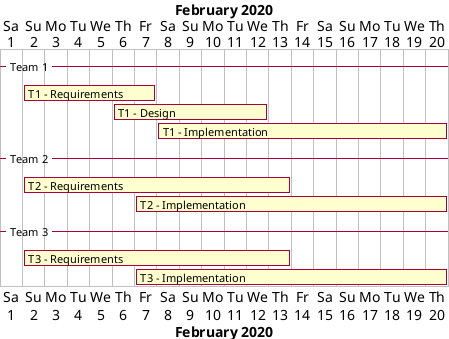@startgantt Samples

    ' ================================= TWEAKS =================================
    skin rose
    skinparam classFontName Calibri
    skinparam shadowing false
    ' --------------------------------------------------------------------------

    Project starts 2020-02-01

    -- Team 1 --
    [T1 - Requirements] lasts 6 days
    [T1 - Design] lasts 7 days
    [T1 - Implementation] lasts 13 days

    [T1 - Requirements] ends 2020-02-07
    [T1 - Design] ends 2020-02-12
    [T1 - Implementation] ends 2020-02-20

    -- Team 2 --
    [T2 - Requirements] starts 2020-02-02
    [T2 - Requirements] ends 2020-02-13
    [T2 - Implementation] starts 2020-02-07
    [T2 - Implementation] ends 2020-02-20

    -- Team 3 --
    [T3 - Requirements] starts 2020-02-02 and ends 2020-02-13
    [T3 - Implementation] starts 2020-02-07 and ends 2020-02-20
    
@endgantt